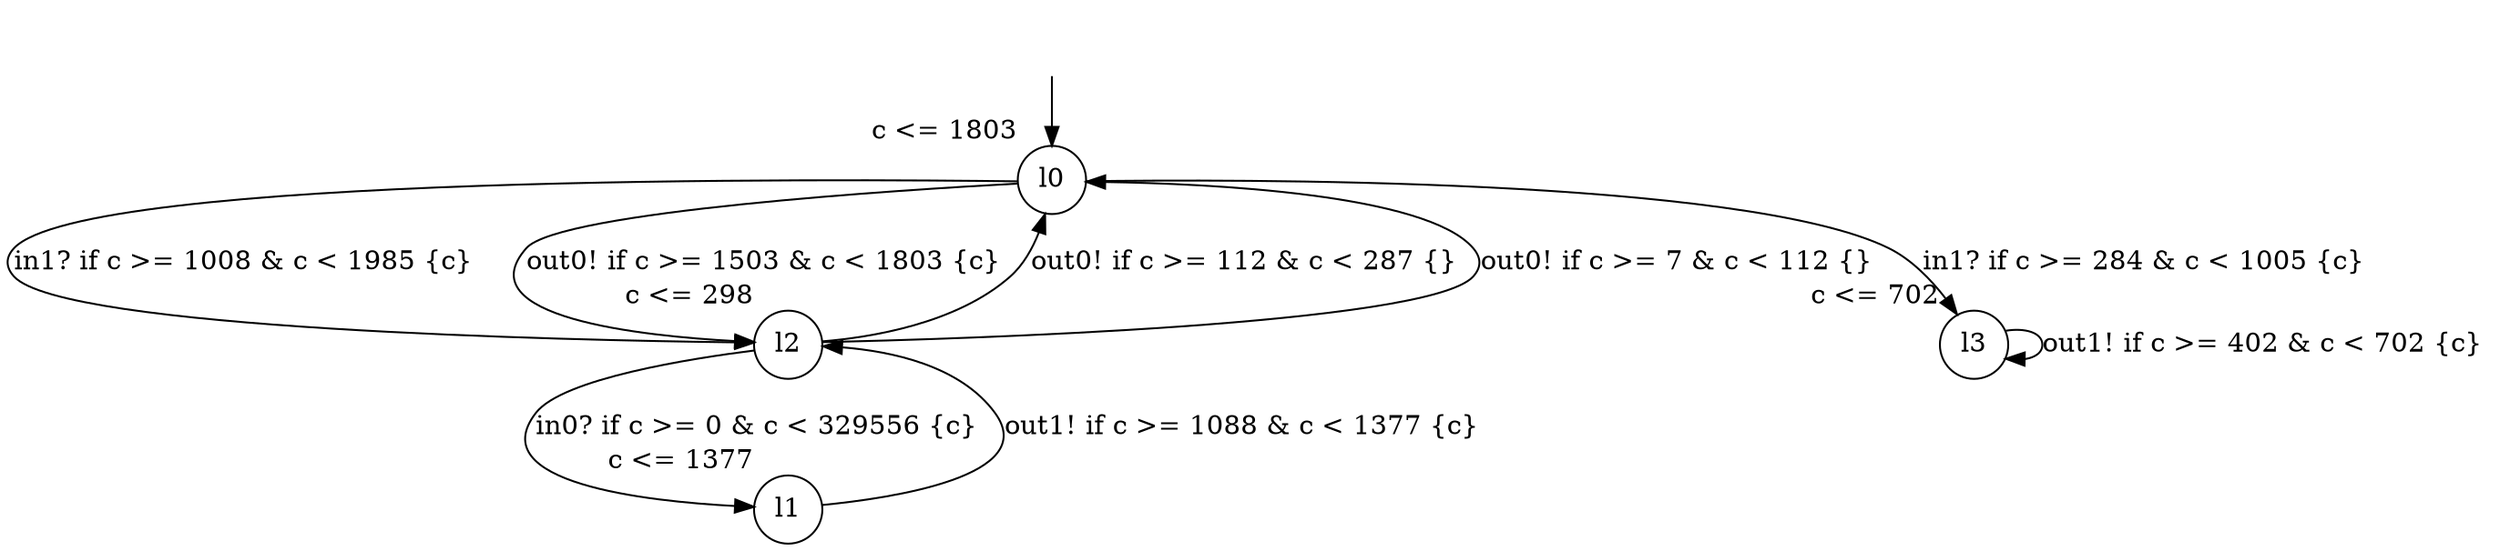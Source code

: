 digraph g {
__start0 [label="" shape="none"];
l0 [shape="circle" margin=0 label="l0", xlabel="c <= 1803"];
l1 [shape="circle" margin=0 label="l1", xlabel="c <= 1377"];
l2 [shape="circle" margin=0 label="l2", xlabel="c <= 298"];
l3 [shape="circle" margin=0 label="l3", xlabel="c <= 702"];
l0 -> l3 [label="in1? if c >= 284 & c < 1005 {c} "];
l0 -> l2 [label="in1? if c >= 1008 & c < 1985 {c} "];
l0 -> l2 [label="out0! if c >= 1503 & c < 1803 {c} "];
l1 -> l2 [label="out1! if c >= 1088 & c < 1377 {c} "];
l2 -> l1 [label="in0? if c >= 0 & c < 329556 {c} "];
l2 -> l0 [label="out0! if c >= 112 & c < 287 {} "];
l2 -> l0 [label="out0! if c >= 7 & c < 112 {} "];
l3 -> l3 [label="out1! if c >= 402 & c < 702 {c} "];
__start0 -> l0;
}
